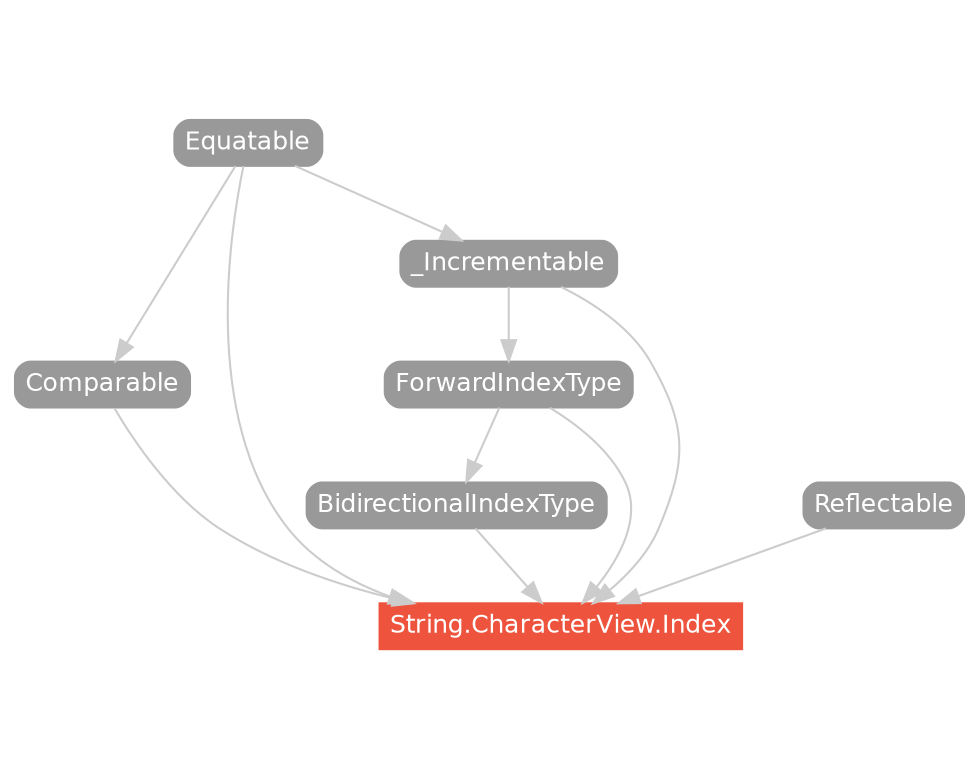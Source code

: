 strict digraph "String.CharacterView.Index - Type Hierarchy - SwiftDoc.org" {
    pad="0.1,0.8"
    node [shape=box, style="filled,rounded", color="#999999", fillcolor="#999999", fontcolor=white, fontname=Helvetica, fontnames="Helvetica,sansserif", fontsize=12, margin="0.07,0.05", height="0.3"]
    edge [color="#cccccc"]
    "BidirectionalIndexType" [URL="/protocol/BidirectionalIndexType/"]
    "Comparable" [URL="/protocol/Comparable/"]
    "Equatable" [URL="/protocol/Equatable/"]
    "ForwardIndexType" [URL="/protocol/ForwardIndexType/"]
    "Reflectable" [URL="/protocol/Reflectable/"]
    "String.CharacterView.Index" [URL="/type/String.CharacterView.Index/", style="filled", fillcolor="#ee543d", color="#ee543d"]
    "_Incrementable" [URL="/protocol/_Incrementable/"]    "ForwardIndexType" -> "String.CharacterView.Index"
    "_Incrementable" -> "String.CharacterView.Index"
    "Equatable" -> "String.CharacterView.Index"
    "BidirectionalIndexType" -> "String.CharacterView.Index"
    "Comparable" -> "String.CharacterView.Index"
    "Reflectable" -> "String.CharacterView.Index"
    "_Incrementable" -> "ForwardIndexType"
    "Equatable" -> "_Incrementable"
    "Equatable" -> "_Incrementable"
    "ForwardIndexType" -> "BidirectionalIndexType"
    "_Incrementable" -> "ForwardIndexType"
    "Equatable" -> "_Incrementable"
    "Equatable" -> "Comparable"
    subgraph Types {
        rank = max; "String.CharacterView.Index";
    }
}